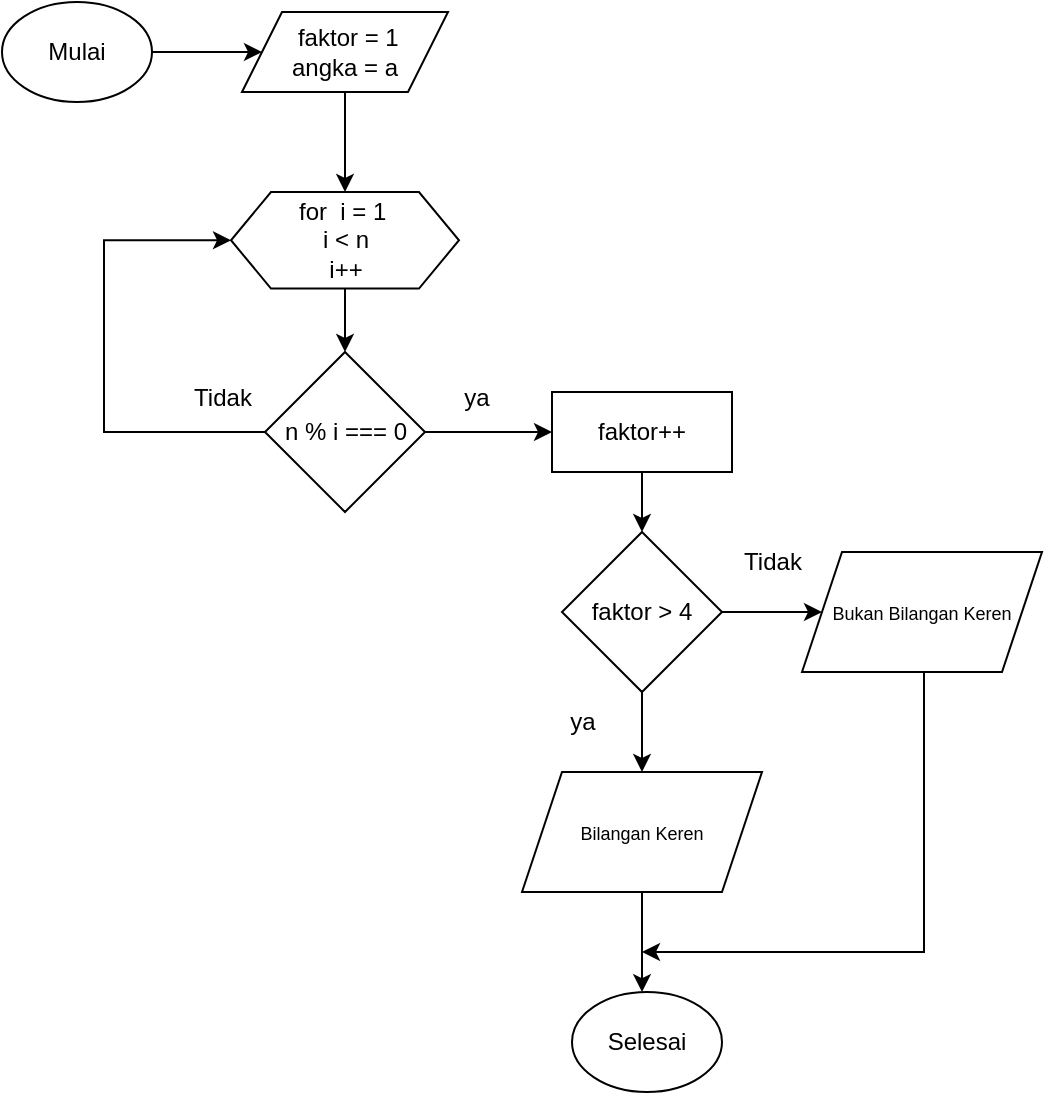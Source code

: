 <mxfile version="22.0.8" type="google">
  <diagram name="Page-1" id="0ZtLBjY4rMmpAfFN9sm8">
    <mxGraphModel grid="1" page="1" gridSize="10" guides="1" tooltips="1" connect="1" arrows="1" fold="1" pageScale="1" pageWidth="850" pageHeight="1100" math="0" shadow="0">
      <root>
        <mxCell id="0" />
        <mxCell id="1" parent="0" />
        <mxCell id="321NKDd4tPYKAIdIWUOm-12" value="" style="edgeStyle=orthogonalEdgeStyle;rounded=0;orthogonalLoop=1;jettySize=auto;html=1;" edge="1" parent="1" source="321NKDd4tPYKAIdIWUOm-1" target="321NKDd4tPYKAIdIWUOm-2">
          <mxGeometry relative="1" as="geometry" />
        </mxCell>
        <mxCell id="321NKDd4tPYKAIdIWUOm-1" value="Mulai" style="ellipse;whiteSpace=wrap;html=1;" vertex="1" parent="1">
          <mxGeometry x="80" y="45" width="75" height="50" as="geometry" />
        </mxCell>
        <mxCell id="321NKDd4tPYKAIdIWUOm-32" style="edgeStyle=orthogonalEdgeStyle;rounded=0;orthogonalLoop=1;jettySize=auto;html=1;exitX=0.5;exitY=1;exitDx=0;exitDy=0;entryX=0.5;entryY=0;entryDx=0;entryDy=0;" edge="1" parent="1" source="321NKDd4tPYKAIdIWUOm-2" target="321NKDd4tPYKAIdIWUOm-4">
          <mxGeometry relative="1" as="geometry" />
        </mxCell>
        <mxCell id="321NKDd4tPYKAIdIWUOm-2" value="&amp;nbsp;faktor = 1&lt;br&gt;angka = a" style="shape=parallelogram;perimeter=parallelogramPerimeter;whiteSpace=wrap;html=1;fixedSize=1;" vertex="1" parent="1">
          <mxGeometry x="200" y="50" width="103" height="40" as="geometry" />
        </mxCell>
        <mxCell id="321NKDd4tPYKAIdIWUOm-30" value="" style="edgeStyle=orthogonalEdgeStyle;rounded=0;orthogonalLoop=1;jettySize=auto;html=1;" edge="1" parent="1" source="321NKDd4tPYKAIdIWUOm-4" target="321NKDd4tPYKAIdIWUOm-5">
          <mxGeometry relative="1" as="geometry" />
        </mxCell>
        <mxCell id="321NKDd4tPYKAIdIWUOm-4" value="for&amp;nbsp; i = 1&amp;nbsp;&lt;br&gt;i &amp;lt; n&lt;br&gt;i++&lt;br&gt;" style="shape=hexagon;perimeter=hexagonPerimeter2;whiteSpace=wrap;html=1;fixedSize=1;" vertex="1" parent="1">
          <mxGeometry x="194.5" y="140" width="114" height="48.26" as="geometry" />
        </mxCell>
        <mxCell id="321NKDd4tPYKAIdIWUOm-15" value="" style="edgeStyle=orthogonalEdgeStyle;rounded=0;orthogonalLoop=1;jettySize=auto;html=1;" edge="1" parent="1" source="321NKDd4tPYKAIdIWUOm-5" target="321NKDd4tPYKAIdIWUOm-6">
          <mxGeometry relative="1" as="geometry" />
        </mxCell>
        <mxCell id="321NKDd4tPYKAIdIWUOm-16" style="edgeStyle=orthogonalEdgeStyle;rounded=0;orthogonalLoop=1;jettySize=auto;html=1;entryX=0;entryY=0.5;entryDx=0;entryDy=0;" edge="1" parent="1" source="321NKDd4tPYKAIdIWUOm-5" target="321NKDd4tPYKAIdIWUOm-4">
          <mxGeometry relative="1" as="geometry">
            <mxPoint x="130" y="160" as="targetPoint" />
            <Array as="points">
              <mxPoint x="131" y="260" />
              <mxPoint x="131" y="164" />
            </Array>
          </mxGeometry>
        </mxCell>
        <mxCell id="321NKDd4tPYKAIdIWUOm-5" value="n % i === 0" style="rhombus;whiteSpace=wrap;html=1;" vertex="1" parent="1">
          <mxGeometry x="211.5" y="220" width="80" height="80" as="geometry" />
        </mxCell>
        <mxCell id="321NKDd4tPYKAIdIWUOm-20" value="" style="edgeStyle=orthogonalEdgeStyle;rounded=0;orthogonalLoop=1;jettySize=auto;html=1;" edge="1" parent="1" source="321NKDd4tPYKAIdIWUOm-6" target="321NKDd4tPYKAIdIWUOm-7">
          <mxGeometry relative="1" as="geometry" />
        </mxCell>
        <mxCell id="321NKDd4tPYKAIdIWUOm-6" value="faktor++" style="rounded=0;whiteSpace=wrap;html=1;" vertex="1" parent="1">
          <mxGeometry x="355" y="240" width="90" height="40" as="geometry" />
        </mxCell>
        <mxCell id="321NKDd4tPYKAIdIWUOm-22" value="" style="edgeStyle=orthogonalEdgeStyle;rounded=0;orthogonalLoop=1;jettySize=auto;html=1;" edge="1" parent="1" source="321NKDd4tPYKAIdIWUOm-7" target="321NKDd4tPYKAIdIWUOm-10">
          <mxGeometry relative="1" as="geometry" />
        </mxCell>
        <mxCell id="321NKDd4tPYKAIdIWUOm-28" value="" style="edgeStyle=orthogonalEdgeStyle;rounded=0;orthogonalLoop=1;jettySize=auto;html=1;" edge="1" parent="1" source="321NKDd4tPYKAIdIWUOm-7" target="321NKDd4tPYKAIdIWUOm-8">
          <mxGeometry relative="1" as="geometry" />
        </mxCell>
        <mxCell id="321NKDd4tPYKAIdIWUOm-7" value="faktor &amp;gt; 4" style="rhombus;whiteSpace=wrap;html=1;" vertex="1" parent="1">
          <mxGeometry x="360" y="310" width="80" height="80" as="geometry" />
        </mxCell>
        <mxCell id="321NKDd4tPYKAIdIWUOm-27" style="edgeStyle=orthogonalEdgeStyle;rounded=0;orthogonalLoop=1;jettySize=auto;html=1;" edge="1" parent="1" source="321NKDd4tPYKAIdIWUOm-8">
          <mxGeometry relative="1" as="geometry">
            <mxPoint x="400" y="520" as="targetPoint" />
            <Array as="points">
              <mxPoint x="541" y="520" />
              <mxPoint x="400" y="520" />
            </Array>
          </mxGeometry>
        </mxCell>
        <mxCell id="321NKDd4tPYKAIdIWUOm-8" value="&lt;font style=&quot;font-size: 9px;&quot;&gt;Bukan Bilangan Keren&lt;/font&gt;" style="shape=parallelogram;perimeter=parallelogramPerimeter;whiteSpace=wrap;html=1;fixedSize=1;" vertex="1" parent="1">
          <mxGeometry x="480" y="320" width="120" height="60" as="geometry" />
        </mxCell>
        <mxCell id="321NKDd4tPYKAIdIWUOm-23" value="" style="edgeStyle=orthogonalEdgeStyle;rounded=0;orthogonalLoop=1;jettySize=auto;html=1;" edge="1" parent="1" source="321NKDd4tPYKAIdIWUOm-10" target="321NKDd4tPYKAIdIWUOm-11">
          <mxGeometry relative="1" as="geometry">
            <Array as="points">
              <mxPoint x="400" y="550" />
              <mxPoint x="400" y="550" />
            </Array>
          </mxGeometry>
        </mxCell>
        <mxCell id="321NKDd4tPYKAIdIWUOm-10" value="&lt;font style=&quot;font-size: 9px;&quot;&gt;Bilangan Keren&lt;/font&gt;" style="shape=parallelogram;perimeter=parallelogramPerimeter;whiteSpace=wrap;html=1;fixedSize=1;" vertex="1" parent="1">
          <mxGeometry x="340" y="430" width="120" height="60" as="geometry" />
        </mxCell>
        <mxCell id="321NKDd4tPYKAIdIWUOm-11" value="Selesai" style="ellipse;whiteSpace=wrap;html=1;" vertex="1" parent="1">
          <mxGeometry x="365" y="540" width="75" height="50" as="geometry" />
        </mxCell>
        <mxCell id="321NKDd4tPYKAIdIWUOm-34" value="Tidak" style="text;html=1;align=center;verticalAlign=middle;resizable=0;points=[];autosize=1;strokeColor=none;fillColor=none;" vertex="1" parent="1">
          <mxGeometry x="165" y="228" width="50" height="30" as="geometry" />
        </mxCell>
        <mxCell id="321NKDd4tPYKAIdIWUOm-35" value="ya" style="text;html=1;align=center;verticalAlign=middle;resizable=0;points=[];autosize=1;strokeColor=none;fillColor=none;" vertex="1" parent="1">
          <mxGeometry x="296.5" y="228" width="40" height="30" as="geometry" />
        </mxCell>
        <mxCell id="321NKDd4tPYKAIdIWUOm-36" value="Tidak" style="text;html=1;align=center;verticalAlign=middle;resizable=0;points=[];autosize=1;strokeColor=none;fillColor=none;" vertex="1" parent="1">
          <mxGeometry x="440" y="310" width="50" height="30" as="geometry" />
        </mxCell>
        <mxCell id="321NKDd4tPYKAIdIWUOm-37" value="ya" style="text;html=1;align=center;verticalAlign=middle;resizable=0;points=[];autosize=1;strokeColor=none;fillColor=none;" vertex="1" parent="1">
          <mxGeometry x="350" y="390" width="40" height="30" as="geometry" />
        </mxCell>
      </root>
    </mxGraphModel>
  </diagram>
</mxfile>
